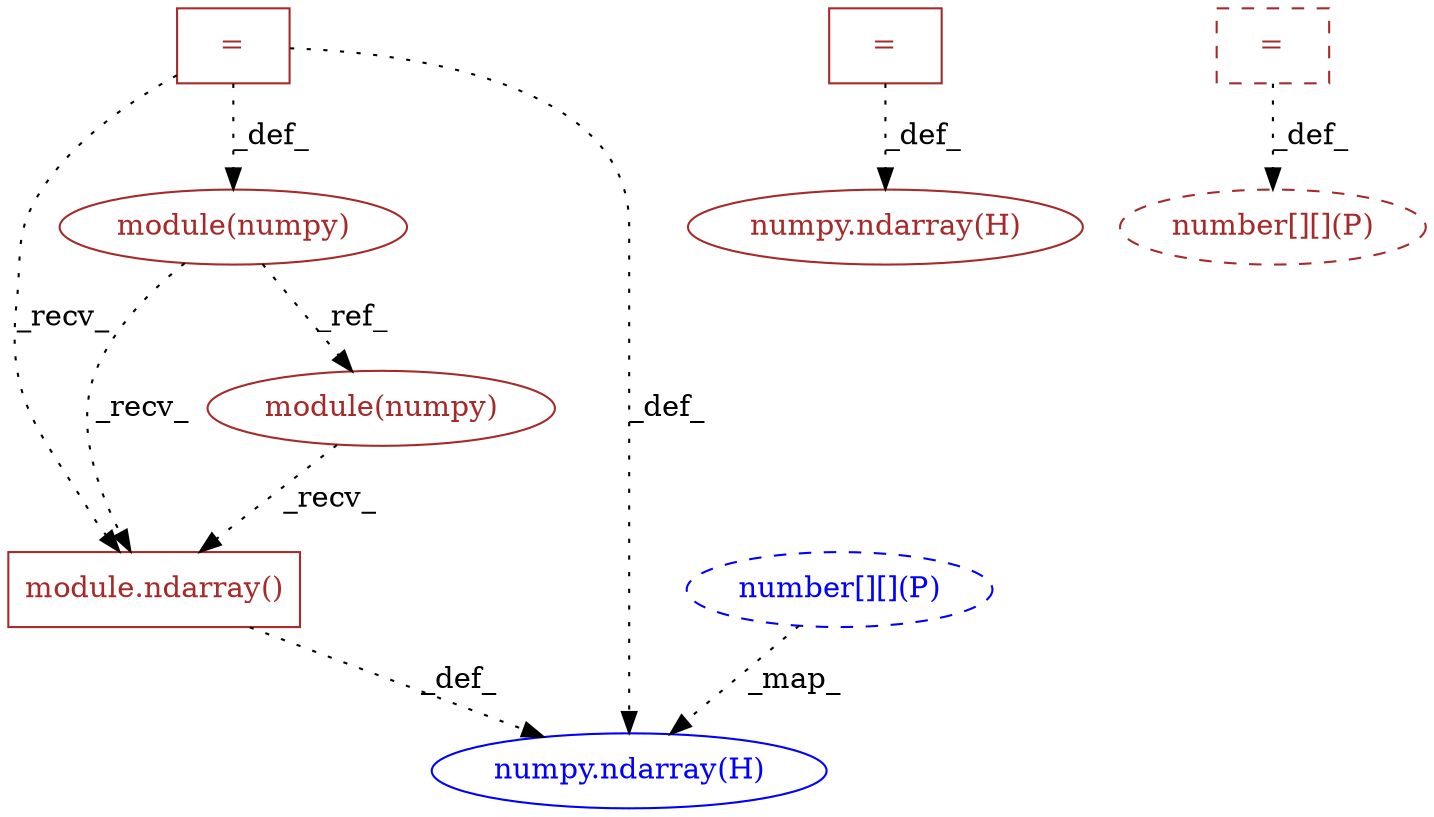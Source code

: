 digraph G {
1 [label="module.ndarray()" shape=box style=solid color=brown fontcolor=brown]
2 [label="=" shape=box style=solid color=brown fontcolor=brown]
3 [label="module(numpy)" shape=ellipse style=solid color=brown fontcolor=brown]
4 [label="module(numpy)" shape=ellipse style=solid color=brown fontcolor=brown]
5 [label="number[][](P)" shape=ellipse style=dashed color=brown fontcolor=brown]
6 [label="=" shape=box style=dashed color=brown fontcolor=brown]
7 [label="numpy.ndarray(H)" shape=ellipse style=solid color=blue fontcolor=blue]
8 [label="numpy.ndarray(H)" shape=ellipse style=solid color=brown fontcolor=brown]
9 [label="=" shape=box style=solid color=brown fontcolor=brown]
10 [label="number[][](P)" shape=ellipse style=dashed color=blue fontcolor=blue]
3 -> 1 [label="_recv_" style=dotted];
4 -> 1 [label="_recv_" style=dotted];
9 -> 1 [label="_recv_" style=dotted];
4 -> 3 [label="_ref_" style=dotted];
9 -> 4 [label="_def_" style=dotted];
6 -> 5 [label="_def_" style=dotted];
1 -> 7 [label="_def_" style=dotted];
9 -> 7 [label="_def_" style=dotted];
10 -> 7 [label="_map_" style=dotted];
2 -> 8 [label="_def_" style=dotted];
}